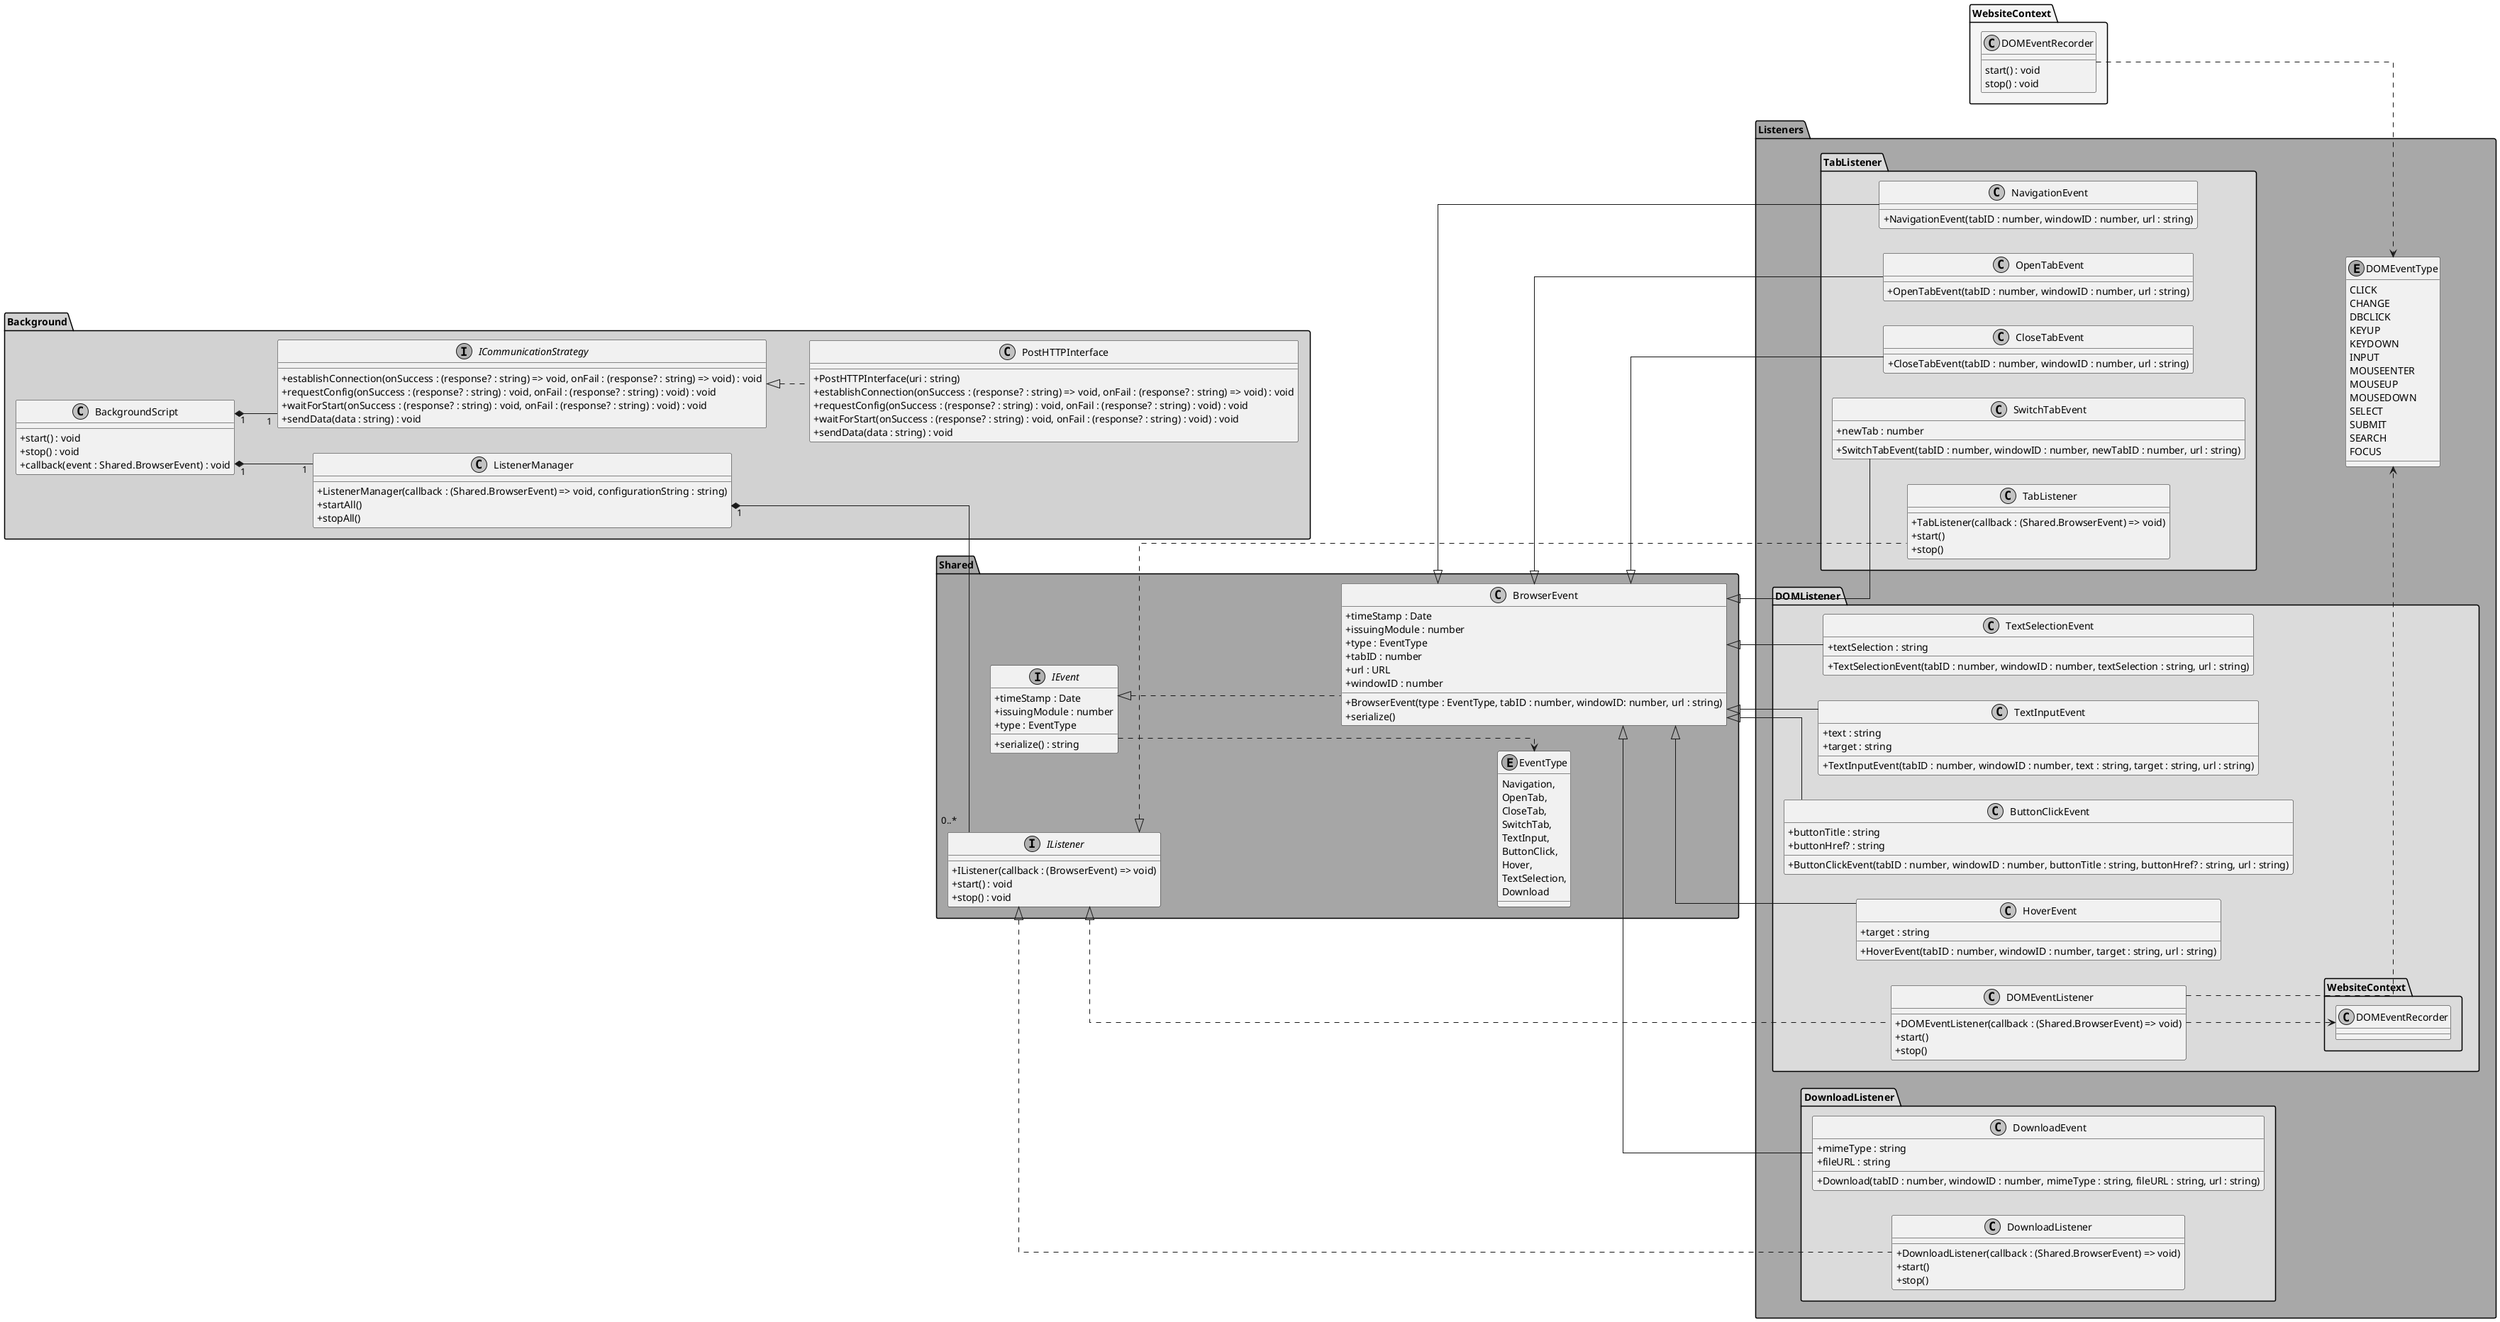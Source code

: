 @startuml
skinparam linetype ortho
skinparam monochrome true
skinparam classAttributeIconSize 0
'skinparam backgroundColor transparent
'skinparam classBackgroundColor transparent
'skinparam style strictuml
'skinparam groupInheritance 2'
left to right direction
namespace Shared #A1AAA1 {

	enum EventType {
		Navigation,
		OpenTab,
		CloseTab,
		SwitchTab,
		TextInput,
		ButtonClick,
		Hover,
		TextSelection,
		Download
	}

	interface IListener {
		+ IListener(callback : (BrowserEvent) => void)
		+ start() : void
		+ stop() : void
	}

	interface IEvent {
		+ timeStamp : Date
		+ issuingModule : number
		+ type : EventType
		+ serialize() : string
	}
	IEvent ..> EventType

	
	IEvent <|.. BrowserEvent
	class BrowserEvent {
        + BrowserEvent(type : EventType, tabID : number, windowID: number, url : string)
		+ timeStamp : Date
		+ issuingModule : number
		+ type : EventType
		+ serialize()
		+ tabID : number
		+ url : URL
        + windowID : number
	}

}
namespace Background #D1D1DD {
	class BackgroundScript {
		+ start() : void
		+ stop() : void
		+ callback(event : Shared.BrowserEvent) : void
	}

    class ListenerManager {
        + ListenerManager(callback : (Shared.BrowserEvent) => void, configurationString : string)
        + startAll()
        + stopAll()
    }

	interface ICommunicationStrategy {
        + establishConnection(onSuccess : (response? : string) => void, onFail : (response? : string) => void) : void
		+ requestConfig(onSuccess : (response? : string) : void, onFail : (response? : string) : void) : void
		+ waitForStart(onSuccess : (response? : string) : void, onFail : (response? : string) : void) : void
		+ sendData(data : string) : void
	}
	class PostHTTPInterface implements ICommunicationStrategy {
		+ PostHTTPInterface(uri : string)
        + establishConnection(onSuccess : (response? : string) => void, onFail : (response? : string) => void) : void
		+ requestConfig(onSuccess : (response? : string) : void, onFail : (response? : string) : void) : void
		+ waitForStart(onSuccess : (response? : string) : void, onFail : (response? : string) : void) : void
		+ sendData(data : string) : void
	}

	BackgroundScript "1" *-- "1" ListenerManager
	ListenerManager "1" *-- "0..*" Shared.IListener
	BackgroundScript "1" *-- "1" ICommunicationStrategy

}
namespace Listeners #AAAAA1{
	namespace TabListener #DDDDD1 {
		class TabListener implements Shared.IListener {
			+ TabListener(callback : (Shared.BrowserEvent) => void)
			+ start()
			+ stop()
		}
		class OpenTabEvent extends Shared.BrowserEvent {
			+ OpenTabEvent(tabID : number, windowID : number, url : string)
		}
		class CloseTabEvent extends Shared.BrowserEvent {
			+ CloseTabEvent(tabID : number, windowID : number, url : string)
		}
		class SwitchTabEvent extends Shared.BrowserEvent {
			+ newTab : number
			+ SwitchTabEvent(tabID : number, windowID : number, newTabID : number, url : string)
		}
		class NavigationEvent extends Shared.BrowserEvent {
			+ NavigationEvent(tabID : number, windowID : number, url : string)
		}
	}
	namespace DOMListener #DDDDD1{
		class DOMEventListener implements Shared.IListener {
			+ DOMEventListener(callback : (Shared.BrowserEvent) => void)
			+ start()
			+ stop()
		}
        DOMEventListener ..> Listeners.DOMEventType
		class TextInputEvent extends Shared.BrowserEvent {
			+ text : string
			+ target : string
			+ TextInputEvent(tabID : number, windowID : number, text : string, target : string, url : string)
		}
		class ButtonClickEvent extends Shared.BrowserEvent {
			+ buttonTitle : string
			+ buttonHref? : string
			+ ButtonClickEvent(tabID : number, windowID : number, buttonTitle : string, buttonHref? : string, url : string)
		}
		class HoverEvent extends Shared.BrowserEvent {
			+ target : string
			+ HoverEvent(tabID : number, windowID : number, target : string, url : string)
		}
		class TextSelectionEvent extends Shared.BrowserEvent {
			+ textSelection : string
			+ TextSelectionEvent(tabID : number, windowID : number, textSelection : string, url : string)
		}
		DOMEventListener ..> WebsiteContext.DOMEventRecorder
	}
	namespace DownloadListener #DDDDD1{
		class DownloadListener implements Shared.IListener {
			+ DownloadListener(callback : (Shared.BrowserEvent) => void)
			+ start()
			+ stop()
		}
		class DownloadEvent extends Shared.BrowserEvent {
		    + mimeType : string
		    + fileURL : string
		    + Download(tabID : number, windowID : number, mimeType : string, fileURL : string, url : string)
		}
	}
	enum DOMEventType {
		CLICK
		CHANGE
		DBCLICK
		KEYUP
		KEYDOWN
		INPUT
		MOUSEENTER
		MOUSEUP
		MOUSEDOWN
		SELECT
		SUBMIT
		SEARCH
		FOCUS
	}
}
namespace WebsiteContext #FFF1F1 {
	class DOMEventRecorder {
		start() : void
		stop() : void
	}
	DOMEventRecorder ..> Listeners.DOMEventType
}
@enduml

